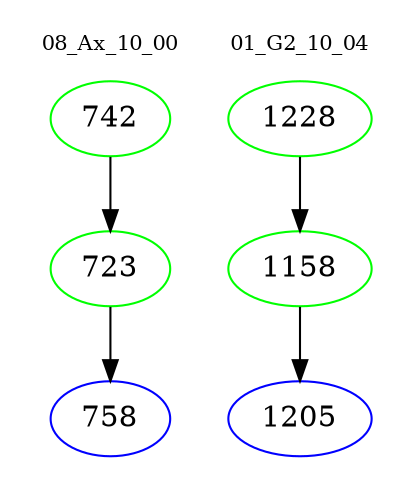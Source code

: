 digraph{
subgraph cluster_0 {
color = white
label = "08_Ax_10_00";
fontsize=10;
T0_742 [label="742", color="green"]
T0_742 -> T0_723 [color="black"]
T0_723 [label="723", color="green"]
T0_723 -> T0_758 [color="black"]
T0_758 [label="758", color="blue"]
}
subgraph cluster_1 {
color = white
label = "01_G2_10_04";
fontsize=10;
T1_1228 [label="1228", color="green"]
T1_1228 -> T1_1158 [color="black"]
T1_1158 [label="1158", color="green"]
T1_1158 -> T1_1205 [color="black"]
T1_1205 [label="1205", color="blue"]
}
}
